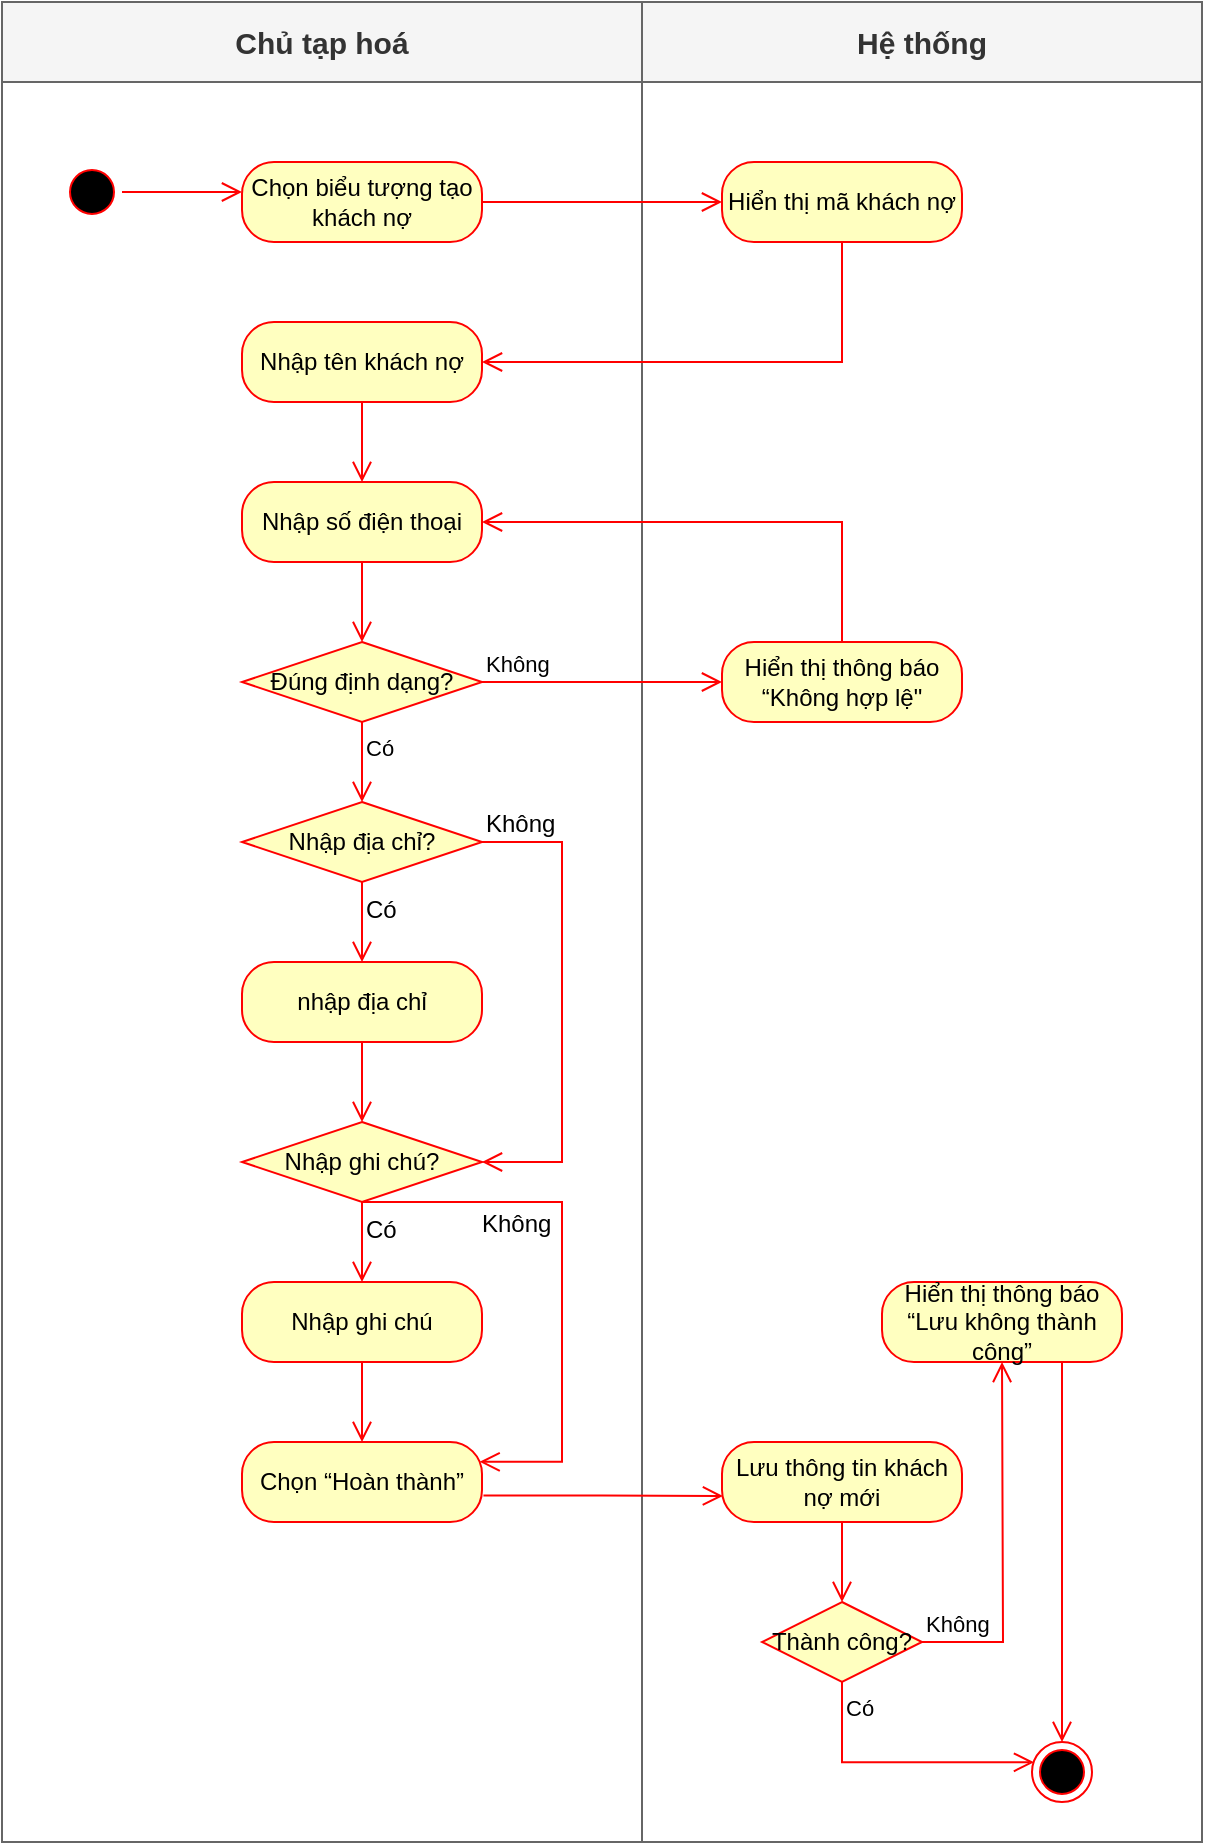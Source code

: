 <mxfile version="24.3.1" type="google" pages="2">
  <diagram name="4.1_Tạo khách nợ mới" id="uuB1c0gFS-fiH3jrwRur">
    <mxGraphModel dx="1323" dy="942" grid="1" gridSize="10" guides="1" tooltips="1" connect="1" arrows="1" fold="1" page="1" pageScale="1" pageWidth="827" pageHeight="1169" math="0" shadow="0">
      <root>
        <mxCell id="0" />
        <mxCell id="1" parent="0" />
        <mxCell id="QtV_JU0h1Bjv6FbceKSb-1" value="Chủ tạp hoá" style="swimlane;whiteSpace=wrap;html=1;fontSize=15;startSize=40;fillColor=#f5f5f5;fontColor=#333333;strokeColor=#666666;fontFamily=Helvetica;" parent="1" vertex="1">
          <mxGeometry x="40" y="40" width="320" height="920" as="geometry" />
        </mxCell>
        <mxCell id="QtV_JU0h1Bjv6FbceKSb-45" value="" style="ellipse;html=1;shape=startState;fillColor=#000000;strokeColor=#ff0000;" parent="QtV_JU0h1Bjv6FbceKSb-1" vertex="1">
          <mxGeometry x="30" y="80" width="30" height="30" as="geometry" />
        </mxCell>
        <mxCell id="QtV_JU0h1Bjv6FbceKSb-46" value="" style="edgeStyle=orthogonalEdgeStyle;html=1;verticalAlign=bottom;endArrow=open;endSize=8;strokeColor=#ff0000;rounded=0;fontSize=12;" parent="QtV_JU0h1Bjv6FbceKSb-1" source="QtV_JU0h1Bjv6FbceKSb-45" edge="1">
          <mxGeometry relative="1" as="geometry">
            <mxPoint x="120" y="95" as="targetPoint" />
          </mxGeometry>
        </mxCell>
        <mxCell id="QtV_JU0h1Bjv6FbceKSb-47" value="&lt;span style=&quot;font-size: 12px;&quot; id=&quot;docs-internal-guid-baf32efa-7fff-d28d-bb94-a82c497c9965&quot;&gt;&lt;span style=&quot;font-size: 12px; font-family: Arial, sans-serif; background-color: transparent; font-variant-numeric: normal; font-variant-east-asian: normal; font-variant-alternates: normal; font-variant-position: normal; vertical-align: baseline; white-space-collapse: preserve;&quot;&gt;Chọn biểu tượng tạo khách nợ&lt;/span&gt;&lt;/span&gt;" style="rounded=1;whiteSpace=wrap;html=1;arcSize=40;fontColor=#000000;fillColor=#ffffc0;strokeColor=#ff0000;fontSize=12;" parent="QtV_JU0h1Bjv6FbceKSb-1" vertex="1">
          <mxGeometry x="120" y="80" width="120" height="40" as="geometry" />
        </mxCell>
        <mxCell id="QR038kE160__zHdOSci8-3" value="&lt;span style=&quot;font-size: 12px;&quot; id=&quot;docs-internal-guid-3ce9669f-7fff-c7c8-4463-4c6598421f55&quot;&gt;&lt;span style=&quot;font-size: 12px; font-family: Arial, sans-serif; background-color: transparent; font-variant-numeric: normal; font-variant-east-asian: normal; font-variant-alternates: normal; font-variant-position: normal; vertical-align: baseline; white-space-collapse: preserve;&quot;&gt;Nhập tên khách nợ&lt;/span&gt;&lt;/span&gt;" style="rounded=1;whiteSpace=wrap;html=1;arcSize=40;fontColor=#000000;fillColor=#ffffc0;strokeColor=#ff0000;fontSize=12;" vertex="1" parent="QtV_JU0h1Bjv6FbceKSb-1">
          <mxGeometry x="120" y="160" width="120" height="40" as="geometry" />
        </mxCell>
        <mxCell id="QR038kE160__zHdOSci8-4" value="" style="edgeStyle=orthogonalEdgeStyle;html=1;verticalAlign=bottom;endArrow=open;endSize=8;strokeColor=#ff0000;rounded=0;fontSize=12;" edge="1" source="QR038kE160__zHdOSci8-3" parent="QtV_JU0h1Bjv6FbceKSb-1">
          <mxGeometry relative="1" as="geometry">
            <mxPoint x="180" y="240" as="targetPoint" />
          </mxGeometry>
        </mxCell>
        <mxCell id="QR038kE160__zHdOSci8-5" value="&lt;span style=&quot;font-size: 12px;&quot; id=&quot;docs-internal-guid-e0c52a20-7fff-0edb-4b21-3dd2efc36ac7&quot;&gt;&lt;span style=&quot;font-size: 12px; font-family: Arial, sans-serif; background-color: transparent; font-variant-numeric: normal; font-variant-east-asian: normal; font-variant-alternates: normal; font-variant-position: normal; vertical-align: baseline; white-space-collapse: preserve;&quot;&gt;nhập địa chỉ&lt;/span&gt;&lt;/span&gt;" style="rounded=1;whiteSpace=wrap;html=1;arcSize=40;fontColor=#000000;fillColor=#ffffc0;strokeColor=#ff0000;fontSize=12;" vertex="1" parent="QtV_JU0h1Bjv6FbceKSb-1">
          <mxGeometry x="120" y="480" width="120" height="40" as="geometry" />
        </mxCell>
        <mxCell id="QR038kE160__zHdOSci8-6" value="" style="edgeStyle=orthogonalEdgeStyle;html=1;verticalAlign=bottom;endArrow=open;endSize=8;strokeColor=#ff0000;rounded=0;fontSize=12;" edge="1" parent="QtV_JU0h1Bjv6FbceKSb-1" source="QR038kE160__zHdOSci8-5">
          <mxGeometry relative="1" as="geometry">
            <mxPoint x="180" y="560" as="targetPoint" />
          </mxGeometry>
        </mxCell>
        <mxCell id="QR038kE160__zHdOSci8-7" value="Nhập địa chỉ?" style="rhombus;whiteSpace=wrap;html=1;fontColor=#000000;fillColor=#ffffc0;strokeColor=#ff0000;fontSize=12;" vertex="1" parent="QtV_JU0h1Bjv6FbceKSb-1">
          <mxGeometry x="120" y="400" width="120" height="40" as="geometry" />
        </mxCell>
        <mxCell id="QR038kE160__zHdOSci8-8" value="Không" style="edgeStyle=orthogonalEdgeStyle;html=1;align=left;verticalAlign=bottom;endArrow=open;endSize=8;strokeColor=#ff0000;rounded=0;entryX=1;entryY=0.5;entryDx=0;entryDy=0;fontSize=12;" edge="1" source="QR038kE160__zHdOSci8-7" parent="QtV_JU0h1Bjv6FbceKSb-1" target="QR038kE160__zHdOSci8-12">
          <mxGeometry x="-1" relative="1" as="geometry">
            <mxPoint x="320" y="420" as="targetPoint" />
            <Array as="points">
              <mxPoint x="280" y="420" />
              <mxPoint x="280" y="580" />
            </Array>
          </mxGeometry>
        </mxCell>
        <mxCell id="QR038kE160__zHdOSci8-9" value="Có" style="edgeStyle=orthogonalEdgeStyle;html=1;align=left;verticalAlign=top;endArrow=open;endSize=8;strokeColor=#ff0000;rounded=0;fontSize=12;" edge="1" source="QR038kE160__zHdOSci8-7" parent="QtV_JU0h1Bjv6FbceKSb-1">
          <mxGeometry x="-1" relative="1" as="geometry">
            <mxPoint x="180" y="480" as="targetPoint" />
          </mxGeometry>
        </mxCell>
        <mxCell id="QR038kE160__zHdOSci8-12" value="Nhập ghi chú?" style="rhombus;whiteSpace=wrap;html=1;fontColor=#000000;fillColor=#ffffc0;strokeColor=#ff0000;fontSize=12;" vertex="1" parent="QtV_JU0h1Bjv6FbceKSb-1">
          <mxGeometry x="120" y="560" width="120" height="40" as="geometry" />
        </mxCell>
        <mxCell id="QR038kE160__zHdOSci8-13" value="Không" style="edgeStyle=orthogonalEdgeStyle;html=1;align=left;verticalAlign=bottom;endArrow=open;endSize=8;strokeColor=#ff0000;rounded=0;entryX=0.99;entryY=0.248;entryDx=0;entryDy=0;fontSize=12;entryPerimeter=0;" edge="1" parent="QtV_JU0h1Bjv6FbceKSb-1" target="QR038kE160__zHdOSci8-15">
          <mxGeometry x="-0.571" y="-20" relative="1" as="geometry">
            <mxPoint x="290" y="700" as="targetPoint" />
            <mxPoint x="180" y="600" as="sourcePoint" />
            <Array as="points">
              <mxPoint x="280" y="600" />
              <mxPoint x="280" y="730" />
            </Array>
            <mxPoint as="offset" />
          </mxGeometry>
        </mxCell>
        <mxCell id="QR038kE160__zHdOSci8-14" value="Có" style="edgeStyle=orthogonalEdgeStyle;html=1;align=left;verticalAlign=top;endArrow=open;endSize=8;strokeColor=#ff0000;rounded=0;fontSize=12;" edge="1" parent="QtV_JU0h1Bjv6FbceKSb-1" source="QR038kE160__zHdOSci8-12">
          <mxGeometry x="-1" relative="1" as="geometry">
            <mxPoint x="180" y="640" as="targetPoint" />
          </mxGeometry>
        </mxCell>
        <mxCell id="QR038kE160__zHdOSci8-10" value="&lt;span style=&quot;font-size: 12px;&quot; id=&quot;docs-internal-guid-e0c52a20-7fff-0edb-4b21-3dd2efc36ac7&quot;&gt;&lt;span style=&quot;font-size: 12px; font-family: Arial, sans-serif; background-color: transparent; font-variant-numeric: normal; font-variant-east-asian: normal; font-variant-alternates: normal; font-variant-position: normal; vertical-align: baseline; white-space-collapse: preserve;&quot;&gt;Nhập ghi chú&lt;/span&gt;&lt;/span&gt;" style="rounded=1;whiteSpace=wrap;html=1;arcSize=40;fontColor=#000000;fillColor=#ffffc0;strokeColor=#ff0000;fontSize=12;" vertex="1" parent="QtV_JU0h1Bjv6FbceKSb-1">
          <mxGeometry x="120" y="640" width="120" height="40" as="geometry" />
        </mxCell>
        <mxCell id="QR038kE160__zHdOSci8-11" value="" style="edgeStyle=orthogonalEdgeStyle;html=1;verticalAlign=bottom;endArrow=open;endSize=8;strokeColor=#ff0000;rounded=0;fontSize=12;" edge="1" parent="QtV_JU0h1Bjv6FbceKSb-1" source="QR038kE160__zHdOSci8-10">
          <mxGeometry relative="1" as="geometry">
            <mxPoint x="180" y="720" as="targetPoint" />
          </mxGeometry>
        </mxCell>
        <mxCell id="QR038kE160__zHdOSci8-15" value="&lt;span style=&quot;font-size: 12px;&quot; id=&quot;docs-internal-guid-5590cee3-7fff-e555-e880-4204069137a0&quot;&gt;&lt;span style=&quot;font-size: 12px; font-family: Arial, sans-serif; background-color: transparent; font-variant-numeric: normal; font-variant-east-asian: normal; font-variant-alternates: normal; font-variant-position: normal; vertical-align: baseline; white-space-collapse: preserve;&quot;&gt;Chọn “Hoàn thành”&lt;/span&gt;&lt;/span&gt;" style="rounded=1;whiteSpace=wrap;html=1;arcSize=40;fontColor=#000000;fillColor=#ffffc0;strokeColor=#ff0000;fontSize=12;" vertex="1" parent="QtV_JU0h1Bjv6FbceKSb-1">
          <mxGeometry x="120" y="720" width="120" height="40" as="geometry" />
        </mxCell>
        <mxCell id="QR038kE160__zHdOSci8-17" value="&lt;span style=&quot;font-size: 12px;&quot; id=&quot;docs-internal-guid-565725f6-7fff-8a99-db99-9c4b8b343997&quot;&gt;&lt;span style=&quot;font-size: 12px; font-family: Arial, sans-serif; background-color: transparent; font-variant-numeric: normal; font-variant-east-asian: normal; font-variant-alternates: normal; font-variant-position: normal; vertical-align: baseline; white-space-collapse: preserve;&quot;&gt;Nhập số điện thoại&lt;/span&gt;&lt;/span&gt;" style="rounded=1;whiteSpace=wrap;html=1;arcSize=40;fontColor=#000000;fillColor=#ffffc0;strokeColor=#ff0000;fontSize=12;" vertex="1" parent="QtV_JU0h1Bjv6FbceKSb-1">
          <mxGeometry x="120" y="240" width="120" height="40" as="geometry" />
        </mxCell>
        <mxCell id="QR038kE160__zHdOSci8-18" value="" style="edgeStyle=orthogonalEdgeStyle;html=1;verticalAlign=bottom;endArrow=open;endSize=8;strokeColor=#ff0000;rounded=0;fontSize=12;" edge="1" source="QR038kE160__zHdOSci8-17" parent="QtV_JU0h1Bjv6FbceKSb-1">
          <mxGeometry relative="1" as="geometry">
            <mxPoint x="180" y="320" as="targetPoint" />
          </mxGeometry>
        </mxCell>
        <mxCell id="QR038kE160__zHdOSci8-19" value="Đúng định dạng?" style="rhombus;whiteSpace=wrap;html=1;fontColor=#000000;fillColor=#ffffc0;strokeColor=#ff0000;" vertex="1" parent="QtV_JU0h1Bjv6FbceKSb-1">
          <mxGeometry x="120" y="320" width="120" height="40" as="geometry" />
        </mxCell>
        <mxCell id="QR038kE160__zHdOSci8-21" value="Có" style="edgeStyle=orthogonalEdgeStyle;html=1;align=left;verticalAlign=top;endArrow=open;endSize=8;strokeColor=#ff0000;rounded=0;" edge="1" source="QR038kE160__zHdOSci8-19" parent="QtV_JU0h1Bjv6FbceKSb-1">
          <mxGeometry x="-1" relative="1" as="geometry">
            <mxPoint x="180" y="400" as="targetPoint" />
          </mxGeometry>
        </mxCell>
        <mxCell id="QtV_JU0h1Bjv6FbceKSb-18" value="Hệ thống" style="swimlane;whiteSpace=wrap;html=1;fontSize=15;startSize=40;fillColor=#f5f5f5;fontColor=#333333;strokeColor=#666666;fontFamily=Helvetica;" parent="1" vertex="1">
          <mxGeometry x="360" y="40" width="280" height="920" as="geometry" />
        </mxCell>
        <mxCell id="QR038kE160__zHdOSci8-1" value="&lt;span style=&quot;font-size: 12px;&quot; id=&quot;docs-internal-guid-22f0405c-7fff-70ba-d19d-fb5dece0f80e&quot;&gt;&lt;span style=&quot;font-size: 12px; font-family: Arial, sans-serif; background-color: transparent; font-variant-numeric: normal; font-variant-east-asian: normal; font-variant-alternates: normal; font-variant-position: normal; vertical-align: baseline; white-space-collapse: preserve;&quot;&gt;Hiển thị mã khách nợ&lt;/span&gt;&lt;/span&gt;" style="rounded=1;whiteSpace=wrap;html=1;arcSize=40;fontColor=#000000;fillColor=#ffffc0;strokeColor=#ff0000;fontSize=12;" vertex="1" parent="QtV_JU0h1Bjv6FbceKSb-18">
          <mxGeometry x="40" y="80" width="120" height="40" as="geometry" />
        </mxCell>
        <mxCell id="QR038kE160__zHdOSci8-22" value="&lt;span style=&quot;font-size: 12px;&quot; id=&quot;docs-internal-guid-b8a2318e-7fff-7ab2-1d01-afe3802fab19&quot;&gt;&lt;span style=&quot;font-size: 12px; font-family: Arial, sans-serif; background-color: transparent; font-variant-numeric: normal; font-variant-east-asian: normal; font-variant-alternates: normal; font-variant-position: normal; vertical-align: baseline; white-space-collapse: preserve;&quot;&gt;Hiển thị thông báo “Không hợp lệ&quot;&lt;/span&gt;&lt;/span&gt;" style="rounded=1;whiteSpace=wrap;html=1;arcSize=40;fontColor=#000000;fillColor=#ffffc0;strokeColor=#ff0000;fontSize=12;" vertex="1" parent="QtV_JU0h1Bjv6FbceKSb-18">
          <mxGeometry x="40" y="320" width="120" height="40" as="geometry" />
        </mxCell>
        <mxCell id="QR038kE160__zHdOSci8-24" value="&lt;span style=&quot;font-size: 12px;&quot; id=&quot;docs-internal-guid-639970af-7fff-cf01-b28d-d9577cb54e80&quot;&gt;&lt;span style=&quot;font-size: 12px; font-family: Arial, sans-serif; background-color: transparent; font-variant-numeric: normal; font-variant-east-asian: normal; font-variant-alternates: normal; font-variant-position: normal; vertical-align: baseline; white-space-collapse: preserve;&quot;&gt;Lưu thông tin khách nợ mới&lt;/span&gt;&lt;/span&gt;" style="rounded=1;whiteSpace=wrap;html=1;arcSize=40;fontColor=#000000;fillColor=#ffffc0;strokeColor=#ff0000;fontSize=12;" vertex="1" parent="QtV_JU0h1Bjv6FbceKSb-18">
          <mxGeometry x="40" y="720" width="120" height="40" as="geometry" />
        </mxCell>
        <mxCell id="QR038kE160__zHdOSci8-25" value="" style="edgeStyle=orthogonalEdgeStyle;html=1;verticalAlign=bottom;endArrow=open;endSize=8;strokeColor=#ff0000;rounded=0;" edge="1" source="QR038kE160__zHdOSci8-24" parent="QtV_JU0h1Bjv6FbceKSb-18">
          <mxGeometry relative="1" as="geometry">
            <mxPoint x="100" y="800" as="targetPoint" />
          </mxGeometry>
        </mxCell>
        <mxCell id="QR038kE160__zHdOSci8-26" value="Thành công?" style="rhombus;whiteSpace=wrap;html=1;fontColor=#000000;fillColor=#ffffc0;strokeColor=#ff0000;" vertex="1" parent="QtV_JU0h1Bjv6FbceKSb-18">
          <mxGeometry x="60" y="800" width="80" height="40" as="geometry" />
        </mxCell>
        <mxCell id="QR038kE160__zHdOSci8-27" value="Không" style="edgeStyle=orthogonalEdgeStyle;html=1;align=left;verticalAlign=bottom;endArrow=open;endSize=8;strokeColor=#ff0000;rounded=0;" edge="1" source="QR038kE160__zHdOSci8-26" parent="QtV_JU0h1Bjv6FbceKSb-18">
          <mxGeometry x="-1" relative="1" as="geometry">
            <mxPoint x="180" y="680" as="targetPoint" />
          </mxGeometry>
        </mxCell>
        <mxCell id="QR038kE160__zHdOSci8-28" value="Có" style="edgeStyle=orthogonalEdgeStyle;html=1;align=left;verticalAlign=top;endArrow=open;endSize=8;strokeColor=#ff0000;rounded=0;entryX=0.034;entryY=0.338;entryDx=0;entryDy=0;entryPerimeter=0;" edge="1" source="QR038kE160__zHdOSci8-26" parent="QtV_JU0h1Bjv6FbceKSb-18" target="QR038kE160__zHdOSci8-32">
          <mxGeometry x="-1" relative="1" as="geometry">
            <mxPoint x="210" y="880" as="targetPoint" />
            <Array as="points">
              <mxPoint x="100" y="880" />
            </Array>
          </mxGeometry>
        </mxCell>
        <mxCell id="QR038kE160__zHdOSci8-30" value="&lt;span style=&quot;font-size: 12px;&quot; id=&quot;docs-internal-guid-368e339d-7fff-3b42-c4de-e41b107b2b51&quot;&gt;&lt;span style=&quot;font-size: 12px; font-family: Arial, sans-serif; background-color: transparent; font-variant-numeric: normal; font-variant-east-asian: normal; font-variant-alternates: normal; font-variant-position: normal; vertical-align: baseline; white-space-collapse: preserve;&quot;&gt;Hiển thị thông báo “Lưu không thành công”&lt;/span&gt;&lt;/span&gt;" style="rounded=1;whiteSpace=wrap;html=1;arcSize=40;fontColor=#000000;fillColor=#ffffc0;strokeColor=#ff0000;fontSize=12;" vertex="1" parent="QtV_JU0h1Bjv6FbceKSb-18">
          <mxGeometry x="120" y="640" width="120" height="40" as="geometry" />
        </mxCell>
        <mxCell id="QR038kE160__zHdOSci8-31" value="" style="edgeStyle=orthogonalEdgeStyle;html=1;verticalAlign=bottom;endArrow=open;endSize=8;strokeColor=#ff0000;rounded=0;exitX=0.75;exitY=1;exitDx=0;exitDy=0;entryX=0.5;entryY=0;entryDx=0;entryDy=0;" edge="1" source="QR038kE160__zHdOSci8-30" parent="QtV_JU0h1Bjv6FbceKSb-18" target="QR038kE160__zHdOSci8-32">
          <mxGeometry relative="1" as="geometry">
            <mxPoint x="190" y="740" as="targetPoint" />
          </mxGeometry>
        </mxCell>
        <mxCell id="QR038kE160__zHdOSci8-32" value="" style="ellipse;html=1;shape=endState;fillColor=#000000;strokeColor=#ff0000;" vertex="1" parent="QtV_JU0h1Bjv6FbceKSb-18">
          <mxGeometry x="195" y="870" width="30" height="30" as="geometry" />
        </mxCell>
        <mxCell id="QtV_JU0h1Bjv6FbceKSb-48" value="" style="edgeStyle=orthogonalEdgeStyle;html=1;verticalAlign=bottom;endArrow=open;endSize=8;strokeColor=#ff0000;rounded=0;entryX=0;entryY=0.5;entryDx=0;entryDy=0;fontSize=12;" parent="1" source="QtV_JU0h1Bjv6FbceKSb-47" edge="1" target="QR038kE160__zHdOSci8-1">
          <mxGeometry relative="1" as="geometry">
            <mxPoint x="220" y="200" as="targetPoint" />
          </mxGeometry>
        </mxCell>
        <mxCell id="QR038kE160__zHdOSci8-2" value="" style="edgeStyle=orthogonalEdgeStyle;html=1;verticalAlign=bottom;endArrow=open;endSize=8;strokeColor=#ff0000;rounded=0;entryX=1;entryY=0.5;entryDx=0;entryDy=0;fontSize=12;" edge="1" source="QR038kE160__zHdOSci8-1" parent="1" target="QR038kE160__zHdOSci8-3">
          <mxGeometry relative="1" as="geometry">
            <mxPoint x="460" y="220" as="targetPoint" />
            <Array as="points">
              <mxPoint x="460" y="220" />
            </Array>
          </mxGeometry>
        </mxCell>
        <mxCell id="QR038kE160__zHdOSci8-20" value="Không" style="edgeStyle=orthogonalEdgeStyle;html=1;align=left;verticalAlign=bottom;endArrow=open;endSize=8;strokeColor=#ff0000;rounded=0;entryX=0;entryY=0.5;entryDx=0;entryDy=0;" edge="1" source="QR038kE160__zHdOSci8-19" parent="1" target="QR038kE160__zHdOSci8-22">
          <mxGeometry x="-1" relative="1" as="geometry">
            <mxPoint x="360" y="380" as="targetPoint" />
          </mxGeometry>
        </mxCell>
        <mxCell id="QR038kE160__zHdOSci8-23" value="" style="edgeStyle=orthogonalEdgeStyle;html=1;verticalAlign=bottom;endArrow=open;endSize=8;strokeColor=#ff0000;rounded=0;entryX=1;entryY=0.5;entryDx=0;entryDy=0;" edge="1" source="QR038kE160__zHdOSci8-22" parent="1" target="QR038kE160__zHdOSci8-17">
          <mxGeometry relative="1" as="geometry">
            <mxPoint x="460" y="460" as="targetPoint" />
            <Array as="points">
              <mxPoint x="460" y="300" />
            </Array>
          </mxGeometry>
        </mxCell>
        <mxCell id="QR038kE160__zHdOSci8-16" value="" style="edgeStyle=orthogonalEdgeStyle;html=1;verticalAlign=bottom;endArrow=open;endSize=8;strokeColor=#ff0000;rounded=0;fontSize=12;entryX=0.004;entryY=0.675;entryDx=0;entryDy=0;entryPerimeter=0;exitX=1.006;exitY=0.668;exitDx=0;exitDy=0;exitPerimeter=0;" edge="1" source="QR038kE160__zHdOSci8-15" parent="1" target="QR038kE160__zHdOSci8-24">
          <mxGeometry relative="1" as="geometry">
            <mxPoint x="220" y="860" as="targetPoint" />
          </mxGeometry>
        </mxCell>
      </root>
    </mxGraphModel>
  </diagram>
  <diagram id="cEE4FlFunp5l9FQUpC72" name="4.2_Sửa thông tin khách nợ">
    <mxGraphModel grid="1" page="1" gridSize="10" guides="1" tooltips="1" connect="1" arrows="1" fold="1" pageScale="1" pageWidth="827" pageHeight="1169" math="0" shadow="0">
      <root>
        <mxCell id="0" />
        <mxCell id="1" parent="0" />
        <mxCell id="0EAiOjiRZh-0OU-kxkzn-1" value="Chủ tạp hoá" style="swimlane;whiteSpace=wrap;html=1;fontSize=15;startSize=40;fillColor=#f5f5f5;fontColor=#333333;strokeColor=#666666;fontFamily=Helvetica;" vertex="1" parent="1">
          <mxGeometry x="80" y="40" width="360" height="1040" as="geometry" />
        </mxCell>
        <mxCell id="0EAiOjiRZh-0OU-kxkzn-2" value="Chọn &quot;Sửa khách nợ&quot;" style="rounded=1;whiteSpace=wrap;html=1;arcSize=40;fontColor=#000000;fillColor=#ffffc0;strokeColor=#ff0000;" vertex="1" parent="0EAiOjiRZh-0OU-kxkzn-1">
          <mxGeometry x="120" y="80" width="120" height="40" as="geometry" />
        </mxCell>
        <mxCell id="0EAiOjiRZh-0OU-kxkzn-3" value="" style="edgeStyle=orthogonalEdgeStyle;html=1;verticalAlign=bottom;endArrow=open;endSize=8;strokeColor=#ff0000;rounded=0;" edge="1" parent="0EAiOjiRZh-0OU-kxkzn-1" source="0EAiOjiRZh-0OU-kxkzn-2" target="0EAiOjiRZh-0OU-kxkzn-6">
          <mxGeometry relative="1" as="geometry">
            <mxPoint x="180" y="180" as="targetPoint" />
          </mxGeometry>
        </mxCell>
        <mxCell id="0EAiOjiRZh-0OU-kxkzn-4" value="" style="ellipse;html=1;shape=startState;fillColor=#000000;strokeColor=#ff0000;" vertex="1" parent="0EAiOjiRZh-0OU-kxkzn-1">
          <mxGeometry x="40" y="85" width="30" height="30" as="geometry" />
        </mxCell>
        <mxCell id="0EAiOjiRZh-0OU-kxkzn-5" value="" style="edgeStyle=orthogonalEdgeStyle;html=1;verticalAlign=bottom;endArrow=open;endSize=8;strokeColor=#ff0000;rounded=0;" edge="1" parent="0EAiOjiRZh-0OU-kxkzn-1" source="0EAiOjiRZh-0OU-kxkzn-4" target="0EAiOjiRZh-0OU-kxkzn-2">
          <mxGeometry relative="1" as="geometry">
            <mxPoint x="55" y="175" as="targetPoint" />
          </mxGeometry>
        </mxCell>
        <mxCell id="0EAiOjiRZh-0OU-kxkzn-6" value="Sửa tên khách nợ?" style="rhombus;whiteSpace=wrap;html=1;fontColor=#000000;fillColor=#ffffc0;strokeColor=#ff0000;" vertex="1" parent="0EAiOjiRZh-0OU-kxkzn-1">
          <mxGeometry x="140" y="160" width="80" height="40" as="geometry" />
        </mxCell>
        <mxCell id="0EAiOjiRZh-0OU-kxkzn-7" value="không" style="edgeStyle=orthogonalEdgeStyle;html=1;align=left;verticalAlign=bottom;endArrow=open;endSize=8;strokeColor=#ff0000;rounded=0;" edge="1" parent="0EAiOjiRZh-0OU-kxkzn-1" source="0EAiOjiRZh-0OU-kxkzn-6" target="0EAiOjiRZh-0OU-kxkzn-11">
          <mxGeometry x="-0.786" relative="1" as="geometry">
            <mxPoint x="320" y="180" as="targetPoint" />
            <Array as="points">
              <mxPoint x="80" y="180" />
              <mxPoint x="80" y="340" />
            </Array>
            <mxPoint as="offset" />
          </mxGeometry>
        </mxCell>
        <mxCell id="0EAiOjiRZh-0OU-kxkzn-8" value="có" style="edgeStyle=orthogonalEdgeStyle;html=1;align=left;verticalAlign=top;endArrow=open;endSize=8;strokeColor=#ff0000;rounded=0;" edge="1" parent="0EAiOjiRZh-0OU-kxkzn-1" source="0EAiOjiRZh-0OU-kxkzn-6" target="0EAiOjiRZh-0OU-kxkzn-9">
          <mxGeometry x="-1" relative="1" as="geometry">
            <mxPoint x="180" y="260" as="targetPoint" />
          </mxGeometry>
        </mxCell>
        <mxCell id="0EAiOjiRZh-0OU-kxkzn-9" value="Nhập tên khách nợ" style="rounded=1;whiteSpace=wrap;html=1;arcSize=40;fontColor=#000000;fillColor=#ffffc0;strokeColor=#ff0000;" vertex="1" parent="0EAiOjiRZh-0OU-kxkzn-1">
          <mxGeometry x="120" y="240" width="120" height="40" as="geometry" />
        </mxCell>
        <mxCell id="0EAiOjiRZh-0OU-kxkzn-10" value="" style="edgeStyle=orthogonalEdgeStyle;html=1;verticalAlign=bottom;endArrow=open;endSize=8;strokeColor=#ff0000;rounded=0;" edge="1" parent="0EAiOjiRZh-0OU-kxkzn-1" source="0EAiOjiRZh-0OU-kxkzn-9">
          <mxGeometry relative="1" as="geometry">
            <mxPoint x="180" y="340" as="targetPoint" />
          </mxGeometry>
        </mxCell>
        <mxCell id="0EAiOjiRZh-0OU-kxkzn-11" value="Sửa số điện thoại?" style="rhombus;whiteSpace=wrap;html=1;fontColor=#000000;fillColor=#ffffc0;strokeColor=#ff0000;" vertex="1" parent="0EAiOjiRZh-0OU-kxkzn-1">
          <mxGeometry x="140" y="320" width="80" height="40" as="geometry" />
        </mxCell>
        <mxCell id="0EAiOjiRZh-0OU-kxkzn-12" value="không" style="edgeStyle=orthogonalEdgeStyle;html=1;align=left;verticalAlign=bottom;endArrow=open;endSize=8;strokeColor=#ff0000;rounded=0;" edge="1" parent="0EAiOjiRZh-0OU-kxkzn-1" source="0EAiOjiRZh-0OU-kxkzn-11" target="0EAiOjiRZh-0OU-kxkzn-16">
          <mxGeometry x="-1" relative="1" as="geometry">
            <mxPoint x="320" y="340" as="targetPoint" />
            <Array as="points">
              <mxPoint x="280" y="340" />
              <mxPoint x="280" y="500" />
            </Array>
          </mxGeometry>
        </mxCell>
        <mxCell id="0EAiOjiRZh-0OU-kxkzn-13" value="có" style="edgeStyle=orthogonalEdgeStyle;html=1;align=left;verticalAlign=top;endArrow=open;endSize=8;strokeColor=#ff0000;rounded=0;" edge="1" parent="0EAiOjiRZh-0OU-kxkzn-1" source="0EAiOjiRZh-0OU-kxkzn-11" target="0EAiOjiRZh-0OU-kxkzn-14">
          <mxGeometry x="-1" relative="1" as="geometry">
            <mxPoint x="180" y="420" as="targetPoint" />
          </mxGeometry>
        </mxCell>
        <mxCell id="0EAiOjiRZh-0OU-kxkzn-14" value="Nhập số điện thoại" style="rounded=1;whiteSpace=wrap;html=1;arcSize=40;fontColor=#000000;fillColor=#ffffc0;strokeColor=#ff0000;" vertex="1" parent="0EAiOjiRZh-0OU-kxkzn-1">
          <mxGeometry x="120" y="400" width="120" height="40" as="geometry" />
        </mxCell>
        <mxCell id="0EAiOjiRZh-0OU-kxkzn-15" value="" style="edgeStyle=orthogonalEdgeStyle;html=1;verticalAlign=bottom;endArrow=open;endSize=8;strokeColor=#ff0000;rounded=0;" edge="1" parent="0EAiOjiRZh-0OU-kxkzn-1" source="0EAiOjiRZh-0OU-kxkzn-14" target="0EAiOjiRZh-0OU-kxkzn-16">
          <mxGeometry relative="1" as="geometry">
            <mxPoint x="180" y="500" as="targetPoint" />
          </mxGeometry>
        </mxCell>
        <mxCell id="0EAiOjiRZh-0OU-kxkzn-16" value="Sửa địa chỉ?" style="rhombus;whiteSpace=wrap;html=1;fontColor=#000000;fillColor=#ffffc0;strokeColor=#ff0000;" vertex="1" parent="0EAiOjiRZh-0OU-kxkzn-1">
          <mxGeometry x="140" y="480" width="80" height="40" as="geometry" />
        </mxCell>
        <mxCell id="0EAiOjiRZh-0OU-kxkzn-17" value="không" style="edgeStyle=orthogonalEdgeStyle;html=1;align=left;verticalAlign=bottom;endArrow=open;endSize=8;strokeColor=#ff0000;rounded=0;" edge="1" parent="0EAiOjiRZh-0OU-kxkzn-1" source="0EAiOjiRZh-0OU-kxkzn-16" target="0EAiOjiRZh-0OU-kxkzn-21">
          <mxGeometry x="-0.786" relative="1" as="geometry">
            <mxPoint x="320" y="500" as="targetPoint" />
            <Array as="points">
              <mxPoint x="80" y="500" />
              <mxPoint x="80" y="660" />
            </Array>
            <mxPoint as="offset" />
          </mxGeometry>
        </mxCell>
        <mxCell id="0EAiOjiRZh-0OU-kxkzn-18" value="có" style="edgeStyle=orthogonalEdgeStyle;html=1;align=left;verticalAlign=top;endArrow=open;endSize=8;strokeColor=#ff0000;rounded=0;" edge="1" parent="0EAiOjiRZh-0OU-kxkzn-1" source="0EAiOjiRZh-0OU-kxkzn-16" target="0EAiOjiRZh-0OU-kxkzn-19">
          <mxGeometry x="-1" relative="1" as="geometry">
            <mxPoint x="180" y="580" as="targetPoint" />
          </mxGeometry>
        </mxCell>
        <mxCell id="0EAiOjiRZh-0OU-kxkzn-19" value="Nhập địa chỉ" style="rounded=1;whiteSpace=wrap;html=1;arcSize=40;fontColor=#000000;fillColor=#ffffc0;strokeColor=#ff0000;" vertex="1" parent="0EAiOjiRZh-0OU-kxkzn-1">
          <mxGeometry x="120" y="560" width="120" height="40" as="geometry" />
        </mxCell>
        <mxCell id="0EAiOjiRZh-0OU-kxkzn-20" value="" style="edgeStyle=orthogonalEdgeStyle;html=1;verticalAlign=bottom;endArrow=open;endSize=8;strokeColor=#ff0000;rounded=0;" edge="1" parent="0EAiOjiRZh-0OU-kxkzn-1" source="0EAiOjiRZh-0OU-kxkzn-19" target="0EAiOjiRZh-0OU-kxkzn-21">
          <mxGeometry relative="1" as="geometry">
            <mxPoint x="180" y="660" as="targetPoint" />
          </mxGeometry>
        </mxCell>
        <mxCell id="0EAiOjiRZh-0OU-kxkzn-21" value="Nhập ghi chú?" style="rhombus;whiteSpace=wrap;html=1;fontColor=#000000;fillColor=#ffffc0;strokeColor=#ff0000;" vertex="1" parent="0EAiOjiRZh-0OU-kxkzn-1">
          <mxGeometry x="140" y="640" width="80" height="40" as="geometry" />
        </mxCell>
        <mxCell id="0EAiOjiRZh-0OU-kxkzn-22" value="không" style="edgeStyle=orthogonalEdgeStyle;html=1;align=left;verticalAlign=bottom;endArrow=open;endSize=8;strokeColor=#ff0000;rounded=0;" edge="1" parent="0EAiOjiRZh-0OU-kxkzn-1" source="0EAiOjiRZh-0OU-kxkzn-21" target="0EAiOjiRZh-0OU-kxkzn-23">
          <mxGeometry x="-1" relative="1" as="geometry">
            <mxPoint x="320" y="660" as="targetPoint" />
            <Array as="points">
              <mxPoint x="280" y="660" />
              <mxPoint x="280" y="820" />
            </Array>
          </mxGeometry>
        </mxCell>
        <mxCell id="0EAiOjiRZh-0OU-kxkzn-23" value="Chọn &quot;Hoàn thành&quot;" style="rounded=1;whiteSpace=wrap;html=1;arcSize=40;fontColor=#000000;fillColor=#ffffc0;strokeColor=#ff0000;" vertex="1" parent="0EAiOjiRZh-0OU-kxkzn-1">
          <mxGeometry x="120" y="800" width="120" height="40" as="geometry" />
        </mxCell>
        <mxCell id="0EAiOjiRZh-0OU-kxkzn-24" value="Nhập ghi chú" style="rounded=1;whiteSpace=wrap;html=1;arcSize=40;fontColor=#000000;fillColor=#ffffc0;strokeColor=#ff0000;" vertex="1" parent="0EAiOjiRZh-0OU-kxkzn-1">
          <mxGeometry x="120" y="720" width="120" height="40" as="geometry" />
        </mxCell>
        <mxCell id="0EAiOjiRZh-0OU-kxkzn-25" value="có" style="edgeStyle=orthogonalEdgeStyle;html=1;align=left;verticalAlign=top;endArrow=open;endSize=8;strokeColor=#ff0000;rounded=0;" edge="1" parent="0EAiOjiRZh-0OU-kxkzn-1" source="0EAiOjiRZh-0OU-kxkzn-21" target="0EAiOjiRZh-0OU-kxkzn-24">
          <mxGeometry x="-1" relative="1" as="geometry">
            <mxPoint x="180" y="740" as="targetPoint" />
          </mxGeometry>
        </mxCell>
        <mxCell id="0EAiOjiRZh-0OU-kxkzn-26" value="" style="edgeStyle=orthogonalEdgeStyle;html=1;verticalAlign=bottom;endArrow=open;endSize=8;strokeColor=#ff0000;rounded=0;" edge="1" parent="0EAiOjiRZh-0OU-kxkzn-1" source="0EAiOjiRZh-0OU-kxkzn-24" target="0EAiOjiRZh-0OU-kxkzn-23">
          <mxGeometry relative="1" as="geometry">
            <mxPoint x="350" y="810" as="targetPoint" />
          </mxGeometry>
        </mxCell>
        <mxCell id="0EAiOjiRZh-0OU-kxkzn-27" value="Hệ thống" style="swimlane;whiteSpace=wrap;html=1;fontSize=15;startSize=40;fillColor=#f5f5f5;fontColor=#333333;strokeColor=#666666;fontFamily=Helvetica;" vertex="1" parent="1">
          <mxGeometry x="440" y="40" width="320" height="1040" as="geometry" />
        </mxCell>
        <mxCell id="0EAiOjiRZh-0OU-kxkzn-28" value="&lt;span style=&quot;font-size: 12px;&quot; id=&quot;docs-internal-guid-639970af-7fff-cf01-b28d-d9577cb54e80&quot;&gt;&lt;span style=&quot;font-size: 12px; font-family: Arial, sans-serif; background-color: transparent; font-variant-numeric: normal; font-variant-east-asian: normal; font-variant-alternates: normal; font-variant-position: normal; vertical-align: baseline; white-space-collapse: preserve;&quot;&gt;Lưu thông tin khách nợ&lt;/span&gt;&lt;/span&gt;" style="rounded=1;whiteSpace=wrap;html=1;arcSize=40;fontColor=#000000;fillColor=#ffffc0;strokeColor=#ff0000;fontSize=12;" vertex="1" parent="0EAiOjiRZh-0OU-kxkzn-27">
          <mxGeometry x="40" y="840" width="120" height="40" as="geometry" />
        </mxCell>
        <mxCell id="0EAiOjiRZh-0OU-kxkzn-29" value="" style="edgeStyle=orthogonalEdgeStyle;html=1;verticalAlign=bottom;endArrow=open;endSize=8;strokeColor=#ff0000;rounded=0;" edge="1" parent="0EAiOjiRZh-0OU-kxkzn-27" source="0EAiOjiRZh-0OU-kxkzn-28">
          <mxGeometry relative="1" as="geometry">
            <mxPoint x="100" y="920" as="targetPoint" />
          </mxGeometry>
        </mxCell>
        <mxCell id="0EAiOjiRZh-0OU-kxkzn-30" value="Thành công?" style="rhombus;whiteSpace=wrap;html=1;fontColor=#000000;fillColor=#ffffc0;strokeColor=#ff0000;" vertex="1" parent="0EAiOjiRZh-0OU-kxkzn-27">
          <mxGeometry x="60" y="920" width="80" height="40" as="geometry" />
        </mxCell>
        <mxCell id="0EAiOjiRZh-0OU-kxkzn-31" value="Không" style="edgeStyle=orthogonalEdgeStyle;html=1;align=left;verticalAlign=bottom;endArrow=open;endSize=8;strokeColor=#ff0000;rounded=0;" edge="1" parent="0EAiOjiRZh-0OU-kxkzn-27" source="0EAiOjiRZh-0OU-kxkzn-30">
          <mxGeometry x="-1" relative="1" as="geometry">
            <mxPoint x="180" y="800" as="targetPoint" />
          </mxGeometry>
        </mxCell>
        <mxCell id="0EAiOjiRZh-0OU-kxkzn-32" value="Có" style="edgeStyle=orthogonalEdgeStyle;html=1;align=left;verticalAlign=top;endArrow=open;endSize=8;strokeColor=#ff0000;rounded=0;" edge="1" parent="0EAiOjiRZh-0OU-kxkzn-27" source="0EAiOjiRZh-0OU-kxkzn-30" target="0EAiOjiRZh-0OU-kxkzn-35">
          <mxGeometry x="-1" relative="1" as="geometry">
            <mxPoint x="210" y="1000" as="targetPoint" />
            <Array as="points">
              <mxPoint x="100" y="1000" />
            </Array>
          </mxGeometry>
        </mxCell>
        <mxCell id="0EAiOjiRZh-0OU-kxkzn-33" value="&lt;span style=&quot;font-size: 12px;&quot; id=&quot;docs-internal-guid-368e339d-7fff-3b42-c4de-e41b107b2b51&quot;&gt;&lt;span style=&quot;font-size: 12px; font-family: Arial, sans-serif; background-color: transparent; font-variant-numeric: normal; font-variant-east-asian: normal; font-variant-alternates: normal; font-variant-position: normal; vertical-align: baseline; white-space-collapse: preserve;&quot;&gt;Hiển thị thông báo “Lưu không thành công”&lt;/span&gt;&lt;/span&gt;" style="rounded=1;whiteSpace=wrap;html=1;arcSize=40;fontColor=#000000;fillColor=#ffffc0;strokeColor=#ff0000;fontSize=12;" vertex="1" parent="0EAiOjiRZh-0OU-kxkzn-27">
          <mxGeometry x="120" y="760" width="120" height="40" as="geometry" />
        </mxCell>
        <mxCell id="0EAiOjiRZh-0OU-kxkzn-34" value="" style="edgeStyle=orthogonalEdgeStyle;html=1;verticalAlign=bottom;endArrow=open;endSize=8;strokeColor=#ff0000;rounded=0;exitX=0.75;exitY=1;exitDx=0;exitDy=0;entryX=0.5;entryY=0;entryDx=0;entryDy=0;" edge="1" parent="0EAiOjiRZh-0OU-kxkzn-27" source="0EAiOjiRZh-0OU-kxkzn-33" target="0EAiOjiRZh-0OU-kxkzn-35">
          <mxGeometry relative="1" as="geometry">
            <mxPoint x="190" y="860" as="targetPoint" />
          </mxGeometry>
        </mxCell>
        <mxCell id="0EAiOjiRZh-0OU-kxkzn-35" value="" style="ellipse;html=1;shape=endState;fillColor=#000000;strokeColor=#ff0000;" vertex="1" parent="0EAiOjiRZh-0OU-kxkzn-27">
          <mxGeometry x="195" y="980" width="30" height="30" as="geometry" />
        </mxCell>
        <mxCell id="0EAiOjiRZh-0OU-kxkzn-36" value="" style="edgeStyle=orthogonalEdgeStyle;html=1;verticalAlign=bottom;endArrow=open;endSize=8;strokeColor=#ff0000;rounded=0;" edge="1" parent="1" source="0EAiOjiRZh-0OU-kxkzn-23" target="0EAiOjiRZh-0OU-kxkzn-28">
          <mxGeometry relative="1" as="geometry">
            <mxPoint x="260" y="940" as="targetPoint" />
            <Array as="points">
              <mxPoint x="260" y="900" />
            </Array>
          </mxGeometry>
        </mxCell>
      </root>
    </mxGraphModel>
  </diagram>
</mxfile>
